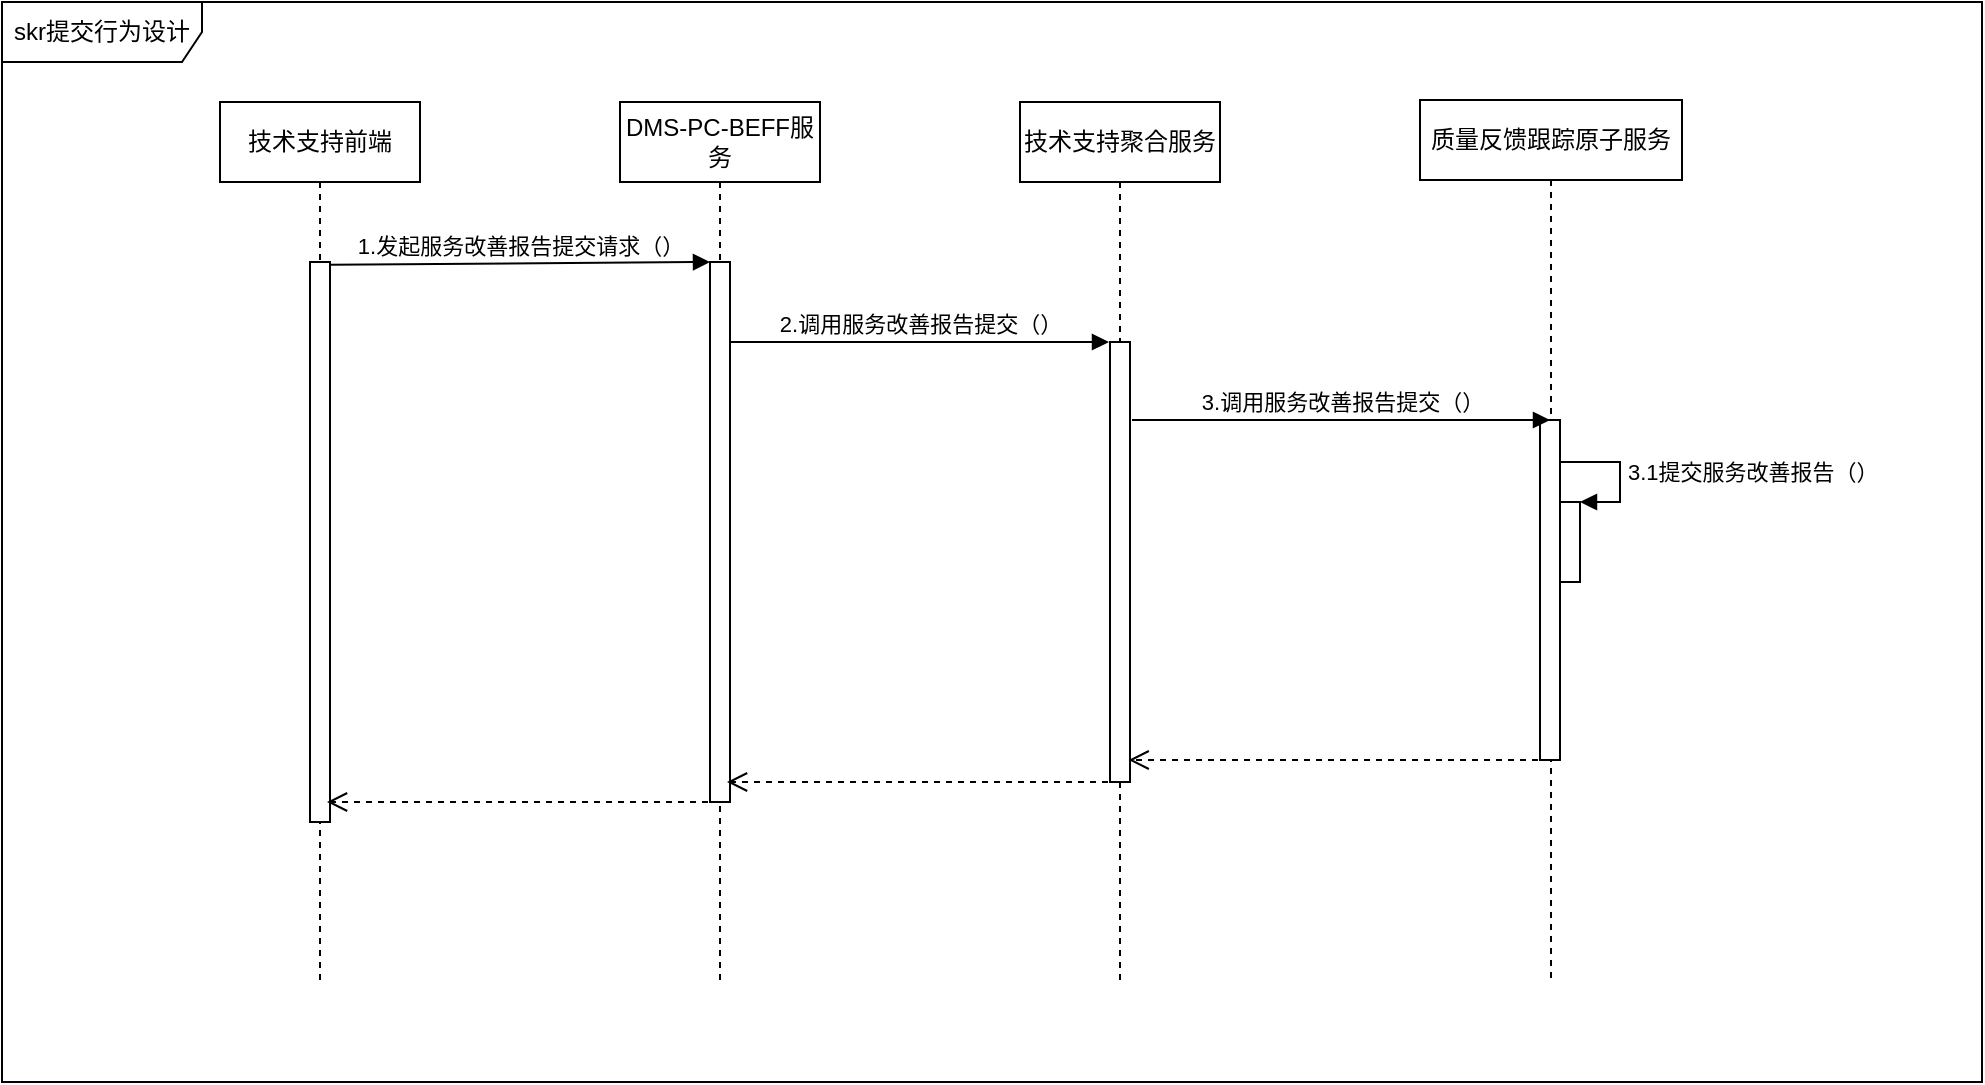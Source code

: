 <mxfile version="16.2.4" type="github" pages="5">
  <diagram id="TrSOcgq1P8zjbeBmHI5Y" name="第 1 页">
    <mxGraphModel dx="1597" dy="943" grid="1" gridSize="10" guides="1" tooltips="1" connect="1" arrows="1" fold="1" page="1" pageScale="1" pageWidth="827" pageHeight="1169" math="0" shadow="0">
      <root>
        <mxCell id="0" />
        <mxCell id="1" parent="0" />
        <mxCell id="y9LRkIkVJuertMiDrjGQ-1" value="技术支持前端" style="shape=umlLifeline;perimeter=lifelinePerimeter;whiteSpace=wrap;html=1;container=1;collapsible=0;recursiveResize=0;outlineConnect=0;" vertex="1" parent="1">
          <mxGeometry x="339" y="151" width="100" height="440" as="geometry" />
        </mxCell>
        <mxCell id="y9LRkIkVJuertMiDrjGQ-2" value="" style="html=1;points=[];perimeter=orthogonalPerimeter;" vertex="1" parent="y9LRkIkVJuertMiDrjGQ-1">
          <mxGeometry x="45" y="80" width="10" height="280" as="geometry" />
        </mxCell>
        <mxCell id="y9LRkIkVJuertMiDrjGQ-3" value="DMS-PC-BEFF服务" style="shape=umlLifeline;perimeter=lifelinePerimeter;whiteSpace=wrap;html=1;container=1;collapsible=0;recursiveResize=0;outlineConnect=0;" vertex="1" parent="1">
          <mxGeometry x="539" y="151" width="100" height="440" as="geometry" />
        </mxCell>
        <mxCell id="y9LRkIkVJuertMiDrjGQ-4" value="" style="html=1;points=[];perimeter=orthogonalPerimeter;" vertex="1" parent="y9LRkIkVJuertMiDrjGQ-3">
          <mxGeometry x="45" y="80" width="10" height="270" as="geometry" />
        </mxCell>
        <mxCell id="y9LRkIkVJuertMiDrjGQ-5" value="2.调用服务改善报告提交（）" style="html=1;verticalAlign=bottom;endArrow=block;rounded=0;" edge="1" parent="y9LRkIkVJuertMiDrjGQ-3">
          <mxGeometry width="80" relative="1" as="geometry">
            <mxPoint x="55" y="120" as="sourcePoint" />
            <mxPoint x="244.5" y="120" as="targetPoint" />
          </mxGeometry>
        </mxCell>
        <mxCell id="y9LRkIkVJuertMiDrjGQ-6" value="技术支持聚合服务" style="shape=umlLifeline;perimeter=lifelinePerimeter;whiteSpace=wrap;html=1;container=1;collapsible=0;recursiveResize=0;outlineConnect=0;" vertex="1" parent="1">
          <mxGeometry x="739" y="151" width="100" height="440" as="geometry" />
        </mxCell>
        <mxCell id="y9LRkIkVJuertMiDrjGQ-7" value="" style="html=1;points=[];perimeter=orthogonalPerimeter;" vertex="1" parent="y9LRkIkVJuertMiDrjGQ-6">
          <mxGeometry x="45" y="120" width="10" height="220" as="geometry" />
        </mxCell>
        <mxCell id="y9LRkIkVJuertMiDrjGQ-8" value="质量反馈跟踪原子服务" style="shape=umlLifeline;perimeter=lifelinePerimeter;whiteSpace=wrap;html=1;container=1;collapsible=0;recursiveResize=0;outlineConnect=0;" vertex="1" parent="1">
          <mxGeometry x="939" y="150" width="131" height="441" as="geometry" />
        </mxCell>
        <mxCell id="y9LRkIkVJuertMiDrjGQ-9" value="" style="html=1;points=[];perimeter=orthogonalPerimeter;" vertex="1" parent="y9LRkIkVJuertMiDrjGQ-8">
          <mxGeometry x="60" y="160" width="10" height="170" as="geometry" />
        </mxCell>
        <mxCell id="y9LRkIkVJuertMiDrjGQ-10" value="" style="html=1;points=[];perimeter=orthogonalPerimeter;" vertex="1" parent="y9LRkIkVJuertMiDrjGQ-8">
          <mxGeometry x="70" y="201" width="10" height="40" as="geometry" />
        </mxCell>
        <mxCell id="y9LRkIkVJuertMiDrjGQ-11" value="3.1提交服务改善报告（）" style="edgeStyle=orthogonalEdgeStyle;html=1;align=left;spacingLeft=2;endArrow=block;rounded=0;entryX=1;entryY=0;" edge="1" parent="y9LRkIkVJuertMiDrjGQ-8" target="y9LRkIkVJuertMiDrjGQ-10">
          <mxGeometry relative="1" as="geometry">
            <mxPoint x="70" y="181" as="sourcePoint" />
            <Array as="points">
              <mxPoint x="100" y="181" />
            </Array>
          </mxGeometry>
        </mxCell>
        <mxCell id="y9LRkIkVJuertMiDrjGQ-12" value="3.调用服务改善报告提交（）" style="html=1;verticalAlign=bottom;endArrow=block;rounded=0;" edge="1" parent="y9LRkIkVJuertMiDrjGQ-8">
          <mxGeometry width="80" relative="1" as="geometry">
            <mxPoint x="-144" y="160" as="sourcePoint" />
            <mxPoint x="65" y="160" as="targetPoint" />
          </mxGeometry>
        </mxCell>
        <mxCell id="y9LRkIkVJuertMiDrjGQ-13" value="1.发起服务改善报告提交请求（）" style="html=1;verticalAlign=bottom;endArrow=block;rounded=0;exitX=1;exitY=0.005;exitDx=0;exitDy=0;exitPerimeter=0;entryX=0;entryY=0;entryDx=0;entryDy=0;entryPerimeter=0;" edge="1" parent="1" source="y9LRkIkVJuertMiDrjGQ-2" target="y9LRkIkVJuertMiDrjGQ-4">
          <mxGeometry width="80" relative="1" as="geometry">
            <mxPoint x="399" y="231" as="sourcePoint" />
            <mxPoint x="479" y="231" as="targetPoint" />
          </mxGeometry>
        </mxCell>
        <mxCell id="y9LRkIkVJuertMiDrjGQ-14" value="" style="html=1;verticalAlign=bottom;endArrow=open;dashed=1;endSize=8;rounded=0;" edge="1" parent="1">
          <mxGeometry relative="1" as="geometry">
            <mxPoint x="1004" y="480" as="sourcePoint" />
            <mxPoint x="793.324" y="480" as="targetPoint" />
          </mxGeometry>
        </mxCell>
        <mxCell id="y9LRkIkVJuertMiDrjGQ-15" value="" style="html=1;verticalAlign=bottom;endArrow=open;dashed=1;endSize=8;rounded=0;" edge="1" parent="1">
          <mxGeometry relative="1" as="geometry">
            <mxPoint x="783" y="491" as="sourcePoint" />
            <mxPoint x="592.5" y="491" as="targetPoint" />
          </mxGeometry>
        </mxCell>
        <mxCell id="y9LRkIkVJuertMiDrjGQ-16" value="" style="html=1;verticalAlign=bottom;endArrow=open;dashed=1;endSize=8;rounded=0;" edge="1" parent="1">
          <mxGeometry relative="1" as="geometry">
            <mxPoint x="583" y="501" as="sourcePoint" />
            <mxPoint x="392.5" y="501" as="targetPoint" />
          </mxGeometry>
        </mxCell>
        <mxCell id="y9LRkIkVJuertMiDrjGQ-33" value="skr提交行为设计" style="shape=umlFrame;whiteSpace=wrap;html=1;width=100;height=30;" vertex="1" parent="1">
          <mxGeometry x="230" y="101" width="990" height="540" as="geometry" />
        </mxCell>
      </root>
    </mxGraphModel>
  </diagram>
  <diagram name="skr聚合根设计" id="5BwiAaiVjhntde1D76YD">
    <mxGraphModel dx="1038" dy="613" grid="1" gridSize="10" guides="1" tooltips="1" connect="1" arrows="1" fold="1" page="1" pageScale="1" pageWidth="3300" pageHeight="4681" math="0" shadow="0">
      <root>
        <mxCell id="-Jd7vyAMfyjJsaXYtgSQ-0" />
        <mxCell id="-Jd7vyAMfyjJsaXYtgSQ-1" parent="-Jd7vyAMfyjJsaXYtgSQ-0" />
        <mxCell id="TLOllca4X_2cKeXK6NPu-2" value="skr" style="shape=table;startSize=30;container=1;collapsible=1;childLayout=tableLayout;fixedRows=1;rowLines=0;fontStyle=1;align=center;resizeLast=1;fillColor=#D0C96F;strokeColor=#b85450;" parent="-Jd7vyAMfyjJsaXYtgSQ-1" vertex="1">
          <mxGeometry x="535" y="720" width="170" height="210" as="geometry" />
        </mxCell>
        <mxCell id="TLOllca4X_2cKeXK6NPu-3" value="" style="shape=partialRectangle;collapsible=0;dropTarget=0;pointerEvents=0;fillColor=#D0C96F;top=0;left=0;bottom=1;right=0;points=[[0,0.5],[1,0.5]];portConstraint=eastwest;" parent="TLOllca4X_2cKeXK6NPu-2" vertex="1">
          <mxGeometry y="30" width="170" height="30" as="geometry" />
        </mxCell>
        <mxCell id="TLOllca4X_2cKeXK6NPu-4" value="PK" style="shape=partialRectangle;connectable=0;fillColor=#D0C96F;top=0;left=0;bottom=0;right=0;fontStyle=1;overflow=hidden;strokeColor=#b85450;" parent="TLOllca4X_2cKeXK6NPu-3" vertex="1">
          <mxGeometry width="30" height="30" as="geometry">
            <mxRectangle width="30" height="30" as="alternateBounds" />
          </mxGeometry>
        </mxCell>
        <mxCell id="TLOllca4X_2cKeXK6NPu-5" value="ID" style="shape=partialRectangle;connectable=0;fillColor=#D0C96F;top=0;left=0;bottom=0;right=0;align=left;spacingLeft=6;fontStyle=5;overflow=hidden;strokeColor=#b85450;" parent="TLOllca4X_2cKeXK6NPu-3" vertex="1">
          <mxGeometry x="30" width="140" height="30" as="geometry">
            <mxRectangle width="140" height="30" as="alternateBounds" />
          </mxGeometry>
        </mxCell>
        <mxCell id="TLOllca4X_2cKeXK6NPu-6" value="" style="shape=partialRectangle;collapsible=0;dropTarget=0;pointerEvents=0;fillColor=#D0C96F;top=0;left=0;bottom=0;right=0;points=[[0,0.5],[1,0.5]];portConstraint=eastwest;" parent="TLOllca4X_2cKeXK6NPu-2" vertex="1">
          <mxGeometry y="60" width="170" height="30" as="geometry" />
        </mxCell>
        <mxCell id="TLOllca4X_2cKeXK6NPu-7" value="" style="shape=partialRectangle;connectable=0;fillColor=#D0C96F;top=0;left=0;bottom=0;right=0;editable=1;overflow=hidden;strokeColor=#b85450;" parent="TLOllca4X_2cKeXK6NPu-6" vertex="1">
          <mxGeometry width="30" height="30" as="geometry">
            <mxRectangle width="30" height="30" as="alternateBounds" />
          </mxGeometry>
        </mxCell>
        <mxCell id="TLOllca4X_2cKeXK6NPu-8" value="经销店代码" style="shape=partialRectangle;connectable=0;fillColor=#D0C96F;top=0;left=0;bottom=0;right=0;align=left;spacingLeft=6;overflow=hidden;strokeColor=#b85450;" parent="TLOllca4X_2cKeXK6NPu-6" vertex="1">
          <mxGeometry x="30" width="140" height="30" as="geometry">
            <mxRectangle width="140" height="30" as="alternateBounds" />
          </mxGeometry>
        </mxCell>
        <mxCell id="TLOllca4X_2cKeXK6NPu-9" value="" style="shape=partialRectangle;collapsible=0;dropTarget=0;pointerEvents=0;fillColor=#D0C96F;top=0;left=0;bottom=0;right=0;points=[[0,0.5],[1,0.5]];portConstraint=eastwest;" parent="TLOllca4X_2cKeXK6NPu-2" vertex="1">
          <mxGeometry y="90" width="170" height="30" as="geometry" />
        </mxCell>
        <mxCell id="TLOllca4X_2cKeXK6NPu-10" value="" style="shape=partialRectangle;connectable=0;fillColor=#D0C96F;top=0;left=0;bottom=0;right=0;editable=1;overflow=hidden;strokeColor=#b85450;" parent="TLOllca4X_2cKeXK6NPu-9" vertex="1">
          <mxGeometry width="30" height="30" as="geometry">
            <mxRectangle width="30" height="30" as="alternateBounds" />
          </mxGeometry>
        </mxCell>
        <mxCell id="TLOllca4X_2cKeXK6NPu-11" value="担当" style="shape=partialRectangle;connectable=0;fillColor=#D0C96F;top=0;left=0;bottom=0;right=0;align=left;spacingLeft=6;overflow=hidden;strokeColor=#b85450;" parent="TLOllca4X_2cKeXK6NPu-9" vertex="1">
          <mxGeometry x="30" width="140" height="30" as="geometry">
            <mxRectangle width="140" height="30" as="alternateBounds" />
          </mxGeometry>
        </mxCell>
        <mxCell id="TLOllca4X_2cKeXK6NPu-12" value="" style="shape=partialRectangle;collapsible=0;dropTarget=0;pointerEvents=0;fillColor=#D0C96F;top=0;left=0;bottom=0;right=0;points=[[0,0.5],[1,0.5]];portConstraint=eastwest;" parent="TLOllca4X_2cKeXK6NPu-2" vertex="1">
          <mxGeometry y="120" width="170" height="30" as="geometry" />
        </mxCell>
        <mxCell id="TLOllca4X_2cKeXK6NPu-13" value="" style="shape=partialRectangle;connectable=0;fillColor=#D0C96F;top=0;left=0;bottom=0;right=0;editable=1;overflow=hidden;strokeColor=#b85450;" parent="TLOllca4X_2cKeXK6NPu-12" vertex="1">
          <mxGeometry width="30" height="30" as="geometry">
            <mxRectangle width="30" height="30" as="alternateBounds" />
          </mxGeometry>
        </mxCell>
        <mxCell id="TLOllca4X_2cKeXK6NPu-14" value="报告日期" style="shape=partialRectangle;connectable=0;fillColor=#D0C96F;top=0;left=0;bottom=0;right=0;align=left;spacingLeft=6;overflow=hidden;strokeColor=#b85450;" parent="TLOllca4X_2cKeXK6NPu-12" vertex="1">
          <mxGeometry x="30" width="140" height="30" as="geometry">
            <mxRectangle width="140" height="30" as="alternateBounds" />
          </mxGeometry>
        </mxCell>
        <mxCell id="TLOllca4X_2cKeXK6NPu-18" value="" style="shape=partialRectangle;collapsible=0;dropTarget=0;pointerEvents=0;fillColor=#D0C96F;top=0;left=0;bottom=0;right=0;points=[[0,0.5],[1,0.5]];portConstraint=eastwest;" parent="TLOllca4X_2cKeXK6NPu-2" vertex="1">
          <mxGeometry y="150" width="170" height="30" as="geometry" />
        </mxCell>
        <mxCell id="TLOllca4X_2cKeXK6NPu-19" value="" style="shape=partialRectangle;connectable=0;fillColor=#D0C96F;top=0;left=0;bottom=0;right=0;editable=1;overflow=hidden;strokeColor=#b85450;" parent="TLOllca4X_2cKeXK6NPu-18" vertex="1">
          <mxGeometry width="30" height="30" as="geometry">
            <mxRectangle width="30" height="30" as="alternateBounds" />
          </mxGeometry>
        </mxCell>
        <mxCell id="TLOllca4X_2cKeXK6NPu-20" value="车辆信息" style="shape=partialRectangle;connectable=0;fillColor=#D0C96F;top=0;left=0;bottom=0;right=0;align=left;spacingLeft=6;overflow=hidden;strokeColor=#b85450;" parent="TLOllca4X_2cKeXK6NPu-18" vertex="1">
          <mxGeometry x="30" width="140" height="30" as="geometry">
            <mxRectangle width="140" height="30" as="alternateBounds" />
          </mxGeometry>
        </mxCell>
        <mxCell id="TLOllca4X_2cKeXK6NPu-36" value="" style="shape=partialRectangle;collapsible=0;dropTarget=0;pointerEvents=0;fillColor=#D0C96F;top=0;left=0;bottom=0;right=0;points=[[0,0.5],[1,0.5]];portConstraint=eastwest;" parent="TLOllca4X_2cKeXK6NPu-2" vertex="1">
          <mxGeometry y="180" width="170" height="30" as="geometry" />
        </mxCell>
        <mxCell id="TLOllca4X_2cKeXK6NPu-37" value="" style="shape=partialRectangle;connectable=0;fillColor=#D0C96F;top=0;left=0;bottom=0;right=0;editable=1;overflow=hidden;strokeColor=#b85450;" parent="TLOllca4X_2cKeXK6NPu-36" vertex="1">
          <mxGeometry width="30" height="30" as="geometry">
            <mxRectangle width="30" height="30" as="alternateBounds" />
          </mxGeometry>
        </mxCell>
        <mxCell id="TLOllca4X_2cKeXK6NPu-38" value="标题" style="shape=partialRectangle;connectable=0;fillColor=#D0C96F;top=0;left=0;bottom=0;right=0;align=left;spacingLeft=6;overflow=hidden;strokeColor=#b85450;" parent="TLOllca4X_2cKeXK6NPu-36" vertex="1">
          <mxGeometry x="30" width="140" height="30" as="geometry">
            <mxRectangle width="140" height="30" as="alternateBounds" />
          </mxGeometry>
        </mxCell>
        <mxCell id="TLOllca4X_2cKeXK6NPu-54" value="【共通】车辆信息" style="shape=table;startSize=30;container=1;collapsible=1;childLayout=tableLayout;fixedRows=1;rowLines=0;fontStyle=1;align=center;resizeLast=1;fillColor=#FFFA9E;strokeColor=#6c8ebf;" parent="-Jd7vyAMfyjJsaXYtgSQ-1" vertex="1">
          <mxGeometry x="220" y="720" width="180" height="240" as="geometry" />
        </mxCell>
        <mxCell id="TLOllca4X_2cKeXK6NPu-55" value="" style="shape=partialRectangle;collapsible=0;dropTarget=0;pointerEvents=0;fillColor=#FFFA9E;top=0;left=0;bottom=1;right=0;points=[[0,0.5],[1,0.5]];portConstraint=eastwest;" parent="TLOllca4X_2cKeXK6NPu-54" vertex="1">
          <mxGeometry y="30" width="180" height="30" as="geometry" />
        </mxCell>
        <mxCell id="TLOllca4X_2cKeXK6NPu-56" value="PK" style="shape=partialRectangle;connectable=0;fillColor=#FFFA9E;top=0;left=0;bottom=0;right=0;fontStyle=1;overflow=hidden;strokeColor=#6c8ebf;" parent="TLOllca4X_2cKeXK6NPu-55" vertex="1">
          <mxGeometry width="30" height="30" as="geometry">
            <mxRectangle width="30" height="30" as="alternateBounds" />
          </mxGeometry>
        </mxCell>
        <mxCell id="TLOllca4X_2cKeXK6NPu-57" value="ID" style="shape=partialRectangle;connectable=0;fillColor=#FFFA9E;top=0;left=0;bottom=0;right=0;align=left;spacingLeft=6;fontStyle=5;overflow=hidden;strokeColor=#6c8ebf;" parent="TLOllca4X_2cKeXK6NPu-55" vertex="1">
          <mxGeometry x="30" width="150" height="30" as="geometry">
            <mxRectangle width="150" height="30" as="alternateBounds" />
          </mxGeometry>
        </mxCell>
        <mxCell id="TLOllca4X_2cKeXK6NPu-58" value="" style="shape=partialRectangle;collapsible=0;dropTarget=0;pointerEvents=0;fillColor=#FFFA9E;top=0;left=0;bottom=0;right=0;points=[[0,0.5],[1,0.5]];portConstraint=eastwest;" parent="TLOllca4X_2cKeXK6NPu-54" vertex="1">
          <mxGeometry y="60" width="180" height="30" as="geometry" />
        </mxCell>
        <mxCell id="TLOllca4X_2cKeXK6NPu-59" value="" style="shape=partialRectangle;connectable=0;fillColor=#FFFA9E;top=0;left=0;bottom=0;right=0;editable=1;overflow=hidden;strokeColor=#6c8ebf;" parent="TLOllca4X_2cKeXK6NPu-58" vertex="1">
          <mxGeometry width="30" height="30" as="geometry">
            <mxRectangle width="30" height="30" as="alternateBounds" />
          </mxGeometry>
        </mxCell>
        <mxCell id="TLOllca4X_2cKeXK6NPu-60" value="VIN码" style="shape=partialRectangle;connectable=0;fillColor=#FFFA9E;top=0;left=0;bottom=0;right=0;align=left;spacingLeft=6;overflow=hidden;strokeColor=#6c8ebf;" parent="TLOllca4X_2cKeXK6NPu-58" vertex="1">
          <mxGeometry x="30" width="150" height="30" as="geometry">
            <mxRectangle width="150" height="30" as="alternateBounds" />
          </mxGeometry>
        </mxCell>
        <mxCell id="TLOllca4X_2cKeXK6NPu-73" value="" style="shape=partialRectangle;collapsible=0;dropTarget=0;pointerEvents=0;fillColor=#FFFA9E;top=0;left=0;bottom=0;right=0;points=[[0,0.5],[1,0.5]];portConstraint=eastwest;" parent="TLOllca4X_2cKeXK6NPu-54" vertex="1">
          <mxGeometry y="90" width="180" height="30" as="geometry" />
        </mxCell>
        <mxCell id="TLOllca4X_2cKeXK6NPu-74" value="" style="shape=partialRectangle;connectable=0;fillColor=#FFFA9E;top=0;left=0;bottom=0;right=0;editable=1;overflow=hidden;strokeColor=#6c8ebf;" parent="TLOllca4X_2cKeXK6NPu-73" vertex="1">
          <mxGeometry width="30" height="30" as="geometry">
            <mxRectangle width="30" height="30" as="alternateBounds" />
          </mxGeometry>
        </mxCell>
        <mxCell id="TLOllca4X_2cKeXK6NPu-75" value="车辆名称" style="shape=partialRectangle;connectable=0;fillColor=#FFFA9E;top=0;left=0;bottom=0;right=0;align=left;spacingLeft=6;overflow=hidden;strokeColor=#6c8ebf;" parent="TLOllca4X_2cKeXK6NPu-73" vertex="1">
          <mxGeometry x="30" width="150" height="30" as="geometry">
            <mxRectangle width="150" height="30" as="alternateBounds" />
          </mxGeometry>
        </mxCell>
        <mxCell id="TLOllca4X_2cKeXK6NPu-61" value="" style="shape=partialRectangle;collapsible=0;dropTarget=0;pointerEvents=0;fillColor=#FFFA9E;top=0;left=0;bottom=0;right=0;points=[[0,0.5],[1,0.5]];portConstraint=eastwest;" parent="TLOllca4X_2cKeXK6NPu-54" vertex="1">
          <mxGeometry y="120" width="180" height="30" as="geometry" />
        </mxCell>
        <mxCell id="TLOllca4X_2cKeXK6NPu-62" value="" style="shape=partialRectangle;connectable=0;fillColor=#FFFA9E;top=0;left=0;bottom=0;right=0;editable=1;overflow=hidden;strokeColor=#6c8ebf;" parent="TLOllca4X_2cKeXK6NPu-61" vertex="1">
          <mxGeometry width="30" height="30" as="geometry">
            <mxRectangle width="30" height="30" as="alternateBounds" />
          </mxGeometry>
        </mxCell>
        <mxCell id="TLOllca4X_2cKeXK6NPu-63" value="车型" style="shape=partialRectangle;connectable=0;fillColor=#FFFA9E;top=0;left=0;bottom=0;right=0;align=left;spacingLeft=6;overflow=hidden;strokeColor=#6c8ebf;" parent="TLOllca4X_2cKeXK6NPu-61" vertex="1">
          <mxGeometry x="30" width="150" height="30" as="geometry">
            <mxRectangle width="150" height="30" as="alternateBounds" />
          </mxGeometry>
        </mxCell>
        <mxCell id="TLOllca4X_2cKeXK6NPu-64" value="" style="shape=partialRectangle;collapsible=0;dropTarget=0;pointerEvents=0;fillColor=#FFFA9E;top=0;left=0;bottom=0;right=0;points=[[0,0.5],[1,0.5]];portConstraint=eastwest;" parent="TLOllca4X_2cKeXK6NPu-54" vertex="1">
          <mxGeometry y="150" width="180" height="30" as="geometry" />
        </mxCell>
        <mxCell id="TLOllca4X_2cKeXK6NPu-65" value="" style="shape=partialRectangle;connectable=0;fillColor=#FFFA9E;top=0;left=0;bottom=0;right=0;editable=1;overflow=hidden;strokeColor=#6c8ebf;" parent="TLOllca4X_2cKeXK6NPu-64" vertex="1">
          <mxGeometry width="30" height="30" as="geometry">
            <mxRectangle width="30" height="30" as="alternateBounds" />
          </mxGeometry>
        </mxCell>
        <mxCell id="TLOllca4X_2cKeXK6NPu-66" value="车型代码" style="shape=partialRectangle;connectable=0;fillColor=#FFFA9E;top=0;left=0;bottom=0;right=0;align=left;spacingLeft=6;overflow=hidden;strokeColor=#6c8ebf;" parent="TLOllca4X_2cKeXK6NPu-64" vertex="1">
          <mxGeometry x="30" width="150" height="30" as="geometry">
            <mxRectangle width="150" height="30" as="alternateBounds" />
          </mxGeometry>
        </mxCell>
        <mxCell id="TLOllca4X_2cKeXK6NPu-67" value="" style="shape=partialRectangle;collapsible=0;dropTarget=0;pointerEvents=0;fillColor=#FFFA9E;top=0;left=0;bottom=0;right=0;points=[[0,0.5],[1,0.5]];portConstraint=eastwest;" parent="TLOllca4X_2cKeXK6NPu-54" vertex="1">
          <mxGeometry y="180" width="180" height="30" as="geometry" />
        </mxCell>
        <mxCell id="TLOllca4X_2cKeXK6NPu-68" value="" style="shape=partialRectangle;connectable=0;fillColor=#FFFA9E;top=0;left=0;bottom=0;right=0;editable=1;overflow=hidden;strokeColor=#6c8ebf;" parent="TLOllca4X_2cKeXK6NPu-67" vertex="1">
          <mxGeometry width="30" height="30" as="geometry">
            <mxRectangle width="30" height="30" as="alternateBounds" />
          </mxGeometry>
        </mxCell>
        <mxCell id="TLOllca4X_2cKeXK6NPu-69" value="生产日期" style="shape=partialRectangle;connectable=0;fillColor=#FFFA9E;top=0;left=0;bottom=0;right=0;align=left;spacingLeft=6;overflow=hidden;strokeColor=#6c8ebf;" parent="TLOllca4X_2cKeXK6NPu-67" vertex="1">
          <mxGeometry x="30" width="150" height="30" as="geometry">
            <mxRectangle width="150" height="30" as="alternateBounds" />
          </mxGeometry>
        </mxCell>
        <mxCell id="TLOllca4X_2cKeXK6NPu-70" value="" style="shape=partialRectangle;collapsible=0;dropTarget=0;pointerEvents=0;fillColor=#FFFA9E;top=0;left=0;bottom=0;right=0;points=[[0,0.5],[1,0.5]];portConstraint=eastwest;" parent="TLOllca4X_2cKeXK6NPu-54" vertex="1">
          <mxGeometry y="210" width="180" height="30" as="geometry" />
        </mxCell>
        <mxCell id="TLOllca4X_2cKeXK6NPu-71" value="" style="shape=partialRectangle;connectable=0;fillColor=#FFFA9E;top=0;left=0;bottom=0;right=0;editable=1;overflow=hidden;strokeColor=#6c8ebf;" parent="TLOllca4X_2cKeXK6NPu-70" vertex="1">
          <mxGeometry width="30" height="30" as="geometry">
            <mxRectangle width="30" height="30" as="alternateBounds" />
          </mxGeometry>
        </mxCell>
        <mxCell id="TLOllca4X_2cKeXK6NPu-72" value="年代代码" style="shape=partialRectangle;connectable=0;fillColor=#FFFA9E;top=0;left=0;bottom=0;right=0;align=left;spacingLeft=6;overflow=hidden;strokeColor=#6c8ebf;" parent="TLOllca4X_2cKeXK6NPu-70" vertex="1">
          <mxGeometry x="30" width="150" height="30" as="geometry">
            <mxRectangle width="150" height="30" as="alternateBounds" />
          </mxGeometry>
        </mxCell>
        <mxCell id="TLOllca4X_2cKeXK6NPu-76" value="skr评价" style="shape=table;startSize=30;container=1;collapsible=1;childLayout=tableLayout;fixedRows=1;rowLines=0;fontStyle=1;align=center;resizeLast=1;fillColor=#D0C96F;strokeColor=#b85450;" parent="-Jd7vyAMfyjJsaXYtgSQ-1" vertex="1">
          <mxGeometry x="840" y="720" width="180" height="115" as="geometry" />
        </mxCell>
        <mxCell id="TLOllca4X_2cKeXK6NPu-77" value="" style="shape=partialRectangle;collapsible=0;dropTarget=0;pointerEvents=0;fillColor=#D0C96F;top=0;left=0;bottom=1;right=0;points=[[0,0.5],[1,0.5]];portConstraint=eastwest;" parent="TLOllca4X_2cKeXK6NPu-76" vertex="1">
          <mxGeometry y="30" width="180" height="30" as="geometry" />
        </mxCell>
        <mxCell id="TLOllca4X_2cKeXK6NPu-78" value="PK" style="shape=partialRectangle;connectable=0;fillColor=#D0C96F;top=0;left=0;bottom=0;right=0;fontStyle=1;overflow=hidden;strokeColor=#b85450;" parent="TLOllca4X_2cKeXK6NPu-77" vertex="1">
          <mxGeometry width="30" height="30" as="geometry">
            <mxRectangle width="30" height="30" as="alternateBounds" />
          </mxGeometry>
        </mxCell>
        <mxCell id="TLOllca4X_2cKeXK6NPu-79" value="ID" style="shape=partialRectangle;connectable=0;fillColor=#D0C96F;top=0;left=0;bottom=0;right=0;align=left;spacingLeft=6;fontStyle=5;overflow=hidden;strokeColor=#b85450;" parent="TLOllca4X_2cKeXK6NPu-77" vertex="1">
          <mxGeometry x="30" width="150" height="30" as="geometry">
            <mxRectangle width="150" height="30" as="alternateBounds" />
          </mxGeometry>
        </mxCell>
        <mxCell id="OXO-AGjDQIuk0UqCaN1q-0" value="" style="shape=partialRectangle;collapsible=0;dropTarget=0;pointerEvents=0;fillColor=#D0C96F;top=0;left=0;bottom=0;right=0;points=[[0,0.5],[1,0.5]];portConstraint=eastwest;" parent="TLOllca4X_2cKeXK6NPu-76" vertex="1">
          <mxGeometry y="60" width="180" height="30" as="geometry" />
        </mxCell>
        <mxCell id="OXO-AGjDQIuk0UqCaN1q-1" value="FK" style="shape=partialRectangle;connectable=0;fillColor=#D0C96F;top=0;left=0;bottom=0;right=0;fontStyle=0;overflow=hidden;strokeColor=#b85450;" parent="OXO-AGjDQIuk0UqCaN1q-0" vertex="1">
          <mxGeometry width="30" height="30" as="geometry">
            <mxRectangle width="30" height="30" as="alternateBounds" />
          </mxGeometry>
        </mxCell>
        <mxCell id="OXO-AGjDQIuk0UqCaN1q-2" value="skr管理ID" style="shape=partialRectangle;connectable=0;fillColor=#D0C96F;top=0;left=0;bottom=0;right=0;align=left;spacingLeft=6;fontStyle=0;overflow=hidden;strokeColor=#b85450;" parent="OXO-AGjDQIuk0UqCaN1q-0" vertex="1">
          <mxGeometry x="30" width="150" height="30" as="geometry">
            <mxRectangle width="150" height="30" as="alternateBounds" />
          </mxGeometry>
        </mxCell>
        <mxCell id="TLOllca4X_2cKeXK6NPu-86" value="" style="shape=partialRectangle;collapsible=0;dropTarget=0;pointerEvents=0;fillColor=#D0C96F;top=0;left=0;bottom=0;right=0;points=[[0,0.5],[1,0.5]];portConstraint=eastwest;" parent="TLOllca4X_2cKeXK6NPu-76" vertex="1">
          <mxGeometry y="90" width="180" height="25" as="geometry" />
        </mxCell>
        <mxCell id="TLOllca4X_2cKeXK6NPu-87" value="" style="shape=partialRectangle;connectable=0;fillColor=#D0C96F;top=0;left=0;bottom=0;right=0;editable=1;overflow=hidden;strokeColor=#b85450;" parent="TLOllca4X_2cKeXK6NPu-86" vertex="1">
          <mxGeometry width="30" height="25" as="geometry">
            <mxRectangle width="30" height="25" as="alternateBounds" />
          </mxGeometry>
        </mxCell>
        <mxCell id="TLOllca4X_2cKeXK6NPu-88" value="等级评价" style="shape=partialRectangle;connectable=0;fillColor=#D0C96F;top=0;left=0;bottom=0;right=0;align=left;spacingLeft=6;overflow=hidden;strokeColor=#b85450;" parent="TLOllca4X_2cKeXK6NPu-86" vertex="1">
          <mxGeometry x="30" width="150" height="25" as="geometry">
            <mxRectangle width="150" height="25" as="alternateBounds" />
          </mxGeometry>
        </mxCell>
        <mxCell id="9-1ZYpqubb55ALp7Nfj2-0" value="" style="endArrow=open;html=1;endSize=12;startArrow=diamondThin;startSize=14;startFill=0;edgeStyle=orthogonalEdgeStyle;align=left;verticalAlign=bottom;rounded=0;exitX=0;exitY=0.5;exitDx=0;exitDy=0;entryX=1;entryY=0.5;entryDx=0;entryDy=0;" parent="-Jd7vyAMfyjJsaXYtgSQ-1" source="TLOllca4X_2cKeXK6NPu-18" target="TLOllca4X_2cKeXK6NPu-58" edge="1">
          <mxGeometry x="-1" y="3" relative="1" as="geometry">
            <mxPoint x="220" y="1070" as="sourcePoint" />
            <mxPoint x="380" y="1070" as="targetPoint" />
          </mxGeometry>
        </mxCell>
        <mxCell id="GLfcdRq7hHhKy1tgJzma-0" value="" style="edgeStyle=entityRelationEdgeStyle;fontSize=12;html=1;endArrow=ERoneToMany;rounded=0;exitX=1;exitY=0.5;exitDx=0;exitDy=0;entryX=0;entryY=0.5;entryDx=0;entryDy=0;" parent="-Jd7vyAMfyjJsaXYtgSQ-1" source="TLOllca4X_2cKeXK6NPu-3" target="OXO-AGjDQIuk0UqCaN1q-0" edge="1">
          <mxGeometry width="100" height="100" relative="1" as="geometry">
            <mxPoint x="780" y="1050" as="sourcePoint" />
            <mxPoint x="880" y="950" as="targetPoint" />
          </mxGeometry>
        </mxCell>
      </root>
    </mxGraphModel>
  </diagram>
  <diagram name="skr时序图" id="MSPZWGJevCSYTT39VmB_">
    <mxGraphModel dx="1221" dy="721" grid="1" gridSize="10" guides="1" tooltips="1" connect="1" arrows="1" fold="1" page="1" pageScale="1" pageWidth="3300" pageHeight="4681" math="0" shadow="0">
      <root>
        <mxCell id="nMQyGNRqzd0hYEF32yeD-0" />
        <mxCell id="nMQyGNRqzd0hYEF32yeD-1" parent="nMQyGNRqzd0hYEF32yeD-0" />
        <mxCell id="CYmcqTmEEpYMZkpkXATh-0" value="技术支持前端" style="shape=umlLifeline;perimeter=lifelinePerimeter;whiteSpace=wrap;html=1;container=1;collapsible=0;recursiveResize=0;outlineConnect=0;" parent="nMQyGNRqzd0hYEF32yeD-1" vertex="1">
          <mxGeometry x="390" y="180" width="100" height="350" as="geometry" />
        </mxCell>
        <mxCell id="CYmcqTmEEpYMZkpkXATh-5" value="" style="html=1;points=[];perimeter=orthogonalPerimeter;" parent="CYmcqTmEEpYMZkpkXATh-0" vertex="1">
          <mxGeometry x="45" y="100" width="10" height="80" as="geometry" />
        </mxCell>
        <mxCell id="CYmcqTmEEpYMZkpkXATh-1" value="技术支持模块" style="shape=umlLifeline;perimeter=lifelinePerimeter;whiteSpace=wrap;html=1;container=1;collapsible=0;recursiveResize=0;outlineConnect=0;" parent="nMQyGNRqzd0hYEF32yeD-1" vertex="1">
          <mxGeometry x="670" y="180" width="100" height="350" as="geometry" />
        </mxCell>
        <mxCell id="CYmcqTmEEpYMZkpkXATh-6" value="" style="html=1;points=[];perimeter=orthogonalPerimeter;" parent="CYmcqTmEEpYMZkpkXATh-1" vertex="1">
          <mxGeometry x="55" y="130" width="10" height="40" as="geometry" />
        </mxCell>
        <mxCell id="CYmcqTmEEpYMZkpkXATh-7" value="1.1更新为待评价()" style="edgeStyle=orthogonalEdgeStyle;html=1;align=left;spacingLeft=2;endArrow=block;rounded=0;entryX=1;entryY=0;exitX=1;exitY=0.125;exitDx=0;exitDy=0;exitPerimeter=0;" parent="CYmcqTmEEpYMZkpkXATh-1" target="CYmcqTmEEpYMZkpkXATh-6" edge="1">
          <mxGeometry relative="1" as="geometry">
            <mxPoint x="56" y="110" as="sourcePoint" />
            <Array as="points">
              <mxPoint x="91" y="110" />
              <mxPoint x="91" y="130" />
            </Array>
          </mxGeometry>
        </mxCell>
        <mxCell id="IFVuN8uy4ySf2YurCmHS-0" value="" style="html=1;points=[];perimeter=orthogonalPerimeter;" parent="CYmcqTmEEpYMZkpkXATh-1" vertex="1">
          <mxGeometry x="45" y="100" width="10" height="80" as="geometry" />
        </mxCell>
        <mxCell id="IFVuN8uy4ySf2YurCmHS-1" value="" style="html=1;verticalAlign=bottom;endArrow=open;dashed=1;endSize=8;rounded=0;" parent="CYmcqTmEEpYMZkpkXATh-1" edge="1">
          <mxGeometry relative="1" as="geometry">
            <mxPoint x="45" y="180" as="sourcePoint" />
            <mxPoint x="-230.452" y="180" as="targetPoint" />
          </mxGeometry>
        </mxCell>
        <mxCell id="CYmcqTmEEpYMZkpkXATh-3" value="1.经销商提交申请服务改善报告()" style="html=1;verticalAlign=bottom;endArrow=block;entryX=0;entryY=0;rounded=0;exitX=0.994;exitY=-0.002;exitDx=0;exitDy=0;exitPerimeter=0;" parent="nMQyGNRqzd0hYEF32yeD-1" source="CYmcqTmEEpYMZkpkXATh-5" edge="1">
          <mxGeometry relative="1" as="geometry">
            <mxPoint x="450" y="280" as="sourcePoint" />
            <mxPoint x="716" y="280.0" as="targetPoint" />
          </mxGeometry>
        </mxCell>
        <mxCell id="deZPQ0ZPO2svtBgy__3--0" value="" style="html=1;points=[];perimeter=orthogonalPerimeter;" vertex="1" parent="nMQyGNRqzd0hYEF32yeD-1">
          <mxGeometry x="435" y="420" width="10" height="80" as="geometry" />
        </mxCell>
        <mxCell id="deZPQ0ZPO2svtBgy__3--1" value="" style="html=1;points=[];perimeter=orthogonalPerimeter;" vertex="1" parent="nMQyGNRqzd0hYEF32yeD-1">
          <mxGeometry x="716" y="420" width="10" height="80" as="geometry" />
        </mxCell>
        <mxCell id="deZPQ0ZPO2svtBgy__3--2" value="" style="html=1;points=[];perimeter=orthogonalPerimeter;" vertex="1" parent="nMQyGNRqzd0hYEF32yeD-1">
          <mxGeometry x="726" y="450" width="10" height="40" as="geometry" />
        </mxCell>
        <mxCell id="deZPQ0ZPO2svtBgy__3--3" value="2.1更新为已评价()" style="edgeStyle=orthogonalEdgeStyle;html=1;align=left;spacingLeft=2;endArrow=block;rounded=0;entryX=1;entryY=0;exitX=1;exitY=0.125;exitDx=0;exitDy=0;exitPerimeter=0;" edge="1" parent="nMQyGNRqzd0hYEF32yeD-1" source="deZPQ0ZPO2svtBgy__3--1" target="deZPQ0ZPO2svtBgy__3--2">
          <mxGeometry relative="1" as="geometry">
            <mxPoint x="51" y="-250" as="sourcePoint" />
            <Array as="points">
              <mxPoint x="761" y="430" />
              <mxPoint x="761" y="450" />
            </Array>
          </mxGeometry>
        </mxCell>
        <mxCell id="deZPQ0ZPO2svtBgy__3--4" value="2.FTE评价服务改善报告()" style="html=1;verticalAlign=bottom;endArrow=block;entryX=0;entryY=0;rounded=0;exitX=0.994;exitY=-0.002;exitDx=0;exitDy=0;exitPerimeter=0;" edge="1" parent="nMQyGNRqzd0hYEF32yeD-1" source="deZPQ0ZPO2svtBgy__3--0" target="deZPQ0ZPO2svtBgy__3--1">
          <mxGeometry x="-0.002" relative="1" as="geometry">
            <mxPoint x="450" y="420" as="sourcePoint" />
            <mxPoint as="offset" />
          </mxGeometry>
        </mxCell>
        <mxCell id="deZPQ0ZPO2svtBgy__3--5" value="" style="html=1;verticalAlign=bottom;endArrow=open;dashed=1;endSize=8;rounded=0;entryX=0.994;entryY=1.005;entryDx=0;entryDy=0;entryPerimeter=0;" edge="1" parent="nMQyGNRqzd0hYEF32yeD-1" target="deZPQ0ZPO2svtBgy__3--0">
          <mxGeometry relative="1" as="geometry">
            <mxPoint x="640" y="496" as="targetPoint" />
            <mxPoint x="710" y="500" as="sourcePoint" />
          </mxGeometry>
        </mxCell>
        <mxCell id="deZPQ0ZPO2svtBgy__3--25" value="可直接保存为待提交，也可直接提交为待评价" style="shape=note;whiteSpace=wrap;html=1;backgroundOutline=1;darkOpacity=0.05;size=8;fillColor=#f8cecc;strokeColor=#b85450;" vertex="1" parent="nMQyGNRqzd0hYEF32yeD-1">
          <mxGeometry x="770" y="320" width="130" height="30" as="geometry" />
        </mxCell>
        <mxCell id="deZPQ0ZPO2svtBgy__3--26" value="" style="endArrow=none;dashed=1;html=1;rounded=0;entryX=0;entryY=0.5;entryDx=0;entryDy=0;entryPerimeter=0;exitX=0.98;exitY=0.304;exitDx=0;exitDy=0;exitPerimeter=0;" edge="1" parent="nMQyGNRqzd0hYEF32yeD-1" source="CYmcqTmEEpYMZkpkXATh-6" target="deZPQ0ZPO2svtBgy__3--25">
          <mxGeometry width="50" height="50" relative="1" as="geometry">
            <mxPoint x="690" y="400" as="sourcePoint" />
            <mxPoint x="740" y="350" as="targetPoint" />
          </mxGeometry>
        </mxCell>
        <mxCell id="deZPQ0ZPO2svtBgy__3--27" value="SKR时序图" style="shape=umlFrame;whiteSpace=wrap;html=1;width=70;height=15;" vertex="1" parent="nMQyGNRqzd0hYEF32yeD-1">
          <mxGeometry x="340" y="160" width="560" height="370" as="geometry" />
        </mxCell>
      </root>
    </mxGraphModel>
  </diagram>
  <diagram name="事件设计" id="ZQ_M2WJHBusWCOhHQ8H2">
    <mxGraphModel dx="1221" dy="721" grid="1" gridSize="10" guides="1" tooltips="1" connect="1" arrows="1" fold="1" page="1" pageScale="1" pageWidth="3300" pageHeight="4681" math="0" shadow="0">
      <root>
        <mxCell id="nFZOdpBm77N4jgitGjQz-0" />
        <mxCell id="nFZOdpBm77N4jgitGjQz-1" parent="nFZOdpBm77N4jgitGjQz-0" />
        <mxCell id="L5BT4rQLzP3vLzDiIXi7-7" value="" style="rounded=0;whiteSpace=wrap;html=1;dashed=1;fillColor=#d5e8d4;strokeColor=#82b366;" parent="nFZOdpBm77N4jgitGjQz-1" vertex="1">
          <mxGeometry x="255" y="207" width="785" height="230" as="geometry" />
        </mxCell>
        <mxCell id="L5BT4rQLzP3vLzDiIXi7-9" value="待提交" style="rounded=0;whiteSpace=wrap;html=1;" parent="nFZOdpBm77N4jgitGjQz-1" vertex="1">
          <mxGeometry x="410" y="300" width="120" height="60" as="geometry" />
        </mxCell>
        <mxCell id="L5BT4rQLzP3vLzDiIXi7-11" value="待评价" style="rounded=0;whiteSpace=wrap;html=1;" parent="nFZOdpBm77N4jgitGjQz-1" vertex="1">
          <mxGeometry x="660" y="300" width="120" height="60" as="geometry" />
        </mxCell>
        <mxCell id="L5BT4rQLzP3vLzDiIXi7-12" value="保存" style="html=1;verticalAlign=bottom;endArrow=block;rounded=0;entryX=0;entryY=0.5;entryDx=0;entryDy=0;exitX=0.001;exitY=0.534;exitDx=0;exitDy=0;exitPerimeter=0;" parent="nFZOdpBm77N4jgitGjQz-1" edge="1" source="L5BT4rQLzP3vLzDiIXi7-7">
          <mxGeometry x="-0.067" y="-10" width="80" relative="1" as="geometry">
            <mxPoint x="260" y="330" as="sourcePoint" />
            <mxPoint x="410" y="330" as="targetPoint" />
            <mxPoint as="offset" />
          </mxGeometry>
        </mxCell>
        <mxCell id="cm5n7gn1L0gaZMBjaX92-0" value="提交" style="html=1;verticalAlign=bottom;endArrow=block;rounded=0;entryX=0;entryY=0.5;entryDx=0;entryDy=0;" parent="nFZOdpBm77N4jgitGjQz-1" source="L5BT4rQLzP3vLzDiIXi7-9" target="L5BT4rQLzP3vLzDiIXi7-11" edge="1">
          <mxGeometry x="0.077" y="-10" width="80" relative="1" as="geometry">
            <mxPoint x="530" y="330" as="sourcePoint" />
            <mxPoint x="610" y="330" as="targetPoint" />
            <mxPoint as="offset" />
          </mxGeometry>
        </mxCell>
        <mxCell id="CK_J188c_vr2jGaLUtWj-0" value="SKR状态迁移" style="text;html=1;strokeColor=none;fillColor=none;align=center;verticalAlign=middle;whiteSpace=wrap;rounded=0;" parent="nFZOdpBm77N4jgitGjQz-1" vertex="1">
          <mxGeometry x="250" y="207" width="100" height="30" as="geometry" />
        </mxCell>
        <mxCell id="9qvM9SpE4d8n94hiWB6h-0" value="已评价" style="rounded=0;whiteSpace=wrap;html=1;" vertex="1" parent="nFZOdpBm77N4jgitGjQz-1">
          <mxGeometry x="910" y="300" width="120" height="60" as="geometry" />
        </mxCell>
        <mxCell id="9qvM9SpE4d8n94hiWB6h-1" value="评价" style="html=1;verticalAlign=bottom;endArrow=block;rounded=0;entryX=0;entryY=0.5;entryDx=0;entryDy=0;" edge="1" parent="nFZOdpBm77N4jgitGjQz-1">
          <mxGeometry x="0.077" y="-10" width="80" relative="1" as="geometry">
            <mxPoint x="780" y="329.5" as="sourcePoint" />
            <mxPoint x="910" y="329.5" as="targetPoint" />
            <mxPoint as="offset" />
          </mxGeometry>
        </mxCell>
        <mxCell id="9qvM9SpE4d8n94hiWB6h-2" value="" style="curved=1;endArrow=classic;html=1;rounded=0;entryX=0.5;entryY=0;entryDx=0;entryDy=0;exitX=0.001;exitY=0.535;exitDx=0;exitDy=0;exitPerimeter=0;" edge="1" parent="nFZOdpBm77N4jgitGjQz-1" source="L5BT4rQLzP3vLzDiIXi7-7" target="L5BT4rQLzP3vLzDiIXi7-11">
          <mxGeometry width="50" height="50" relative="1" as="geometry">
            <mxPoint x="260" y="330" as="sourcePoint" />
            <mxPoint x="520" y="300" as="targetPoint" />
            <Array as="points">
              <mxPoint x="410" y="250" />
              <mxPoint x="690" y="250" />
            </Array>
          </mxGeometry>
        </mxCell>
        <mxCell id="9qvM9SpE4d8n94hiWB6h-3" value="提交" style="edgeLabel;html=1;align=center;verticalAlign=middle;resizable=0;points=[];" vertex="1" connectable="0" parent="9qvM9SpE4d8n94hiWB6h-2">
          <mxGeometry x="-0.156" y="-10" relative="1" as="geometry">
            <mxPoint as="offset" />
          </mxGeometry>
        </mxCell>
      </root>
    </mxGraphModel>
  </diagram>
  <diagram id="0ChmfafkNTa2UhPVmzKm" name="SKR行为图-评分">
    <mxGraphModel dx="1038" dy="613" grid="1" gridSize="10" guides="1" tooltips="1" connect="1" arrows="1" fold="1" page="1" pageScale="1" pageWidth="827" pageHeight="1169" math="0" shadow="0">
      <root>
        <mxCell id="pGLU1AuZmp_0xCq2DvL2-0" />
        <mxCell id="pGLU1AuZmp_0xCq2DvL2-1" parent="pGLU1AuZmp_0xCq2DvL2-0" />
        <mxCell id="pGLU1AuZmp_0xCq2DvL2-2" value="技术支持前端" style="shape=umlLifeline;perimeter=lifelinePerimeter;whiteSpace=wrap;html=1;container=1;collapsible=0;recursiveResize=0;outlineConnect=0;" vertex="1" parent="pGLU1AuZmp_0xCq2DvL2-1">
          <mxGeometry x="296" y="780" width="100" height="460" as="geometry" />
        </mxCell>
        <mxCell id="pGLU1AuZmp_0xCq2DvL2-3" value="" style="html=1;points=[];perimeter=orthogonalPerimeter;" vertex="1" parent="pGLU1AuZmp_0xCq2DvL2-2">
          <mxGeometry x="45" y="80" width="10" height="280" as="geometry" />
        </mxCell>
        <mxCell id="pGLU1AuZmp_0xCq2DvL2-4" value="DMS-PC-BEFF服务" style="shape=umlLifeline;perimeter=lifelinePerimeter;whiteSpace=wrap;html=1;container=1;collapsible=0;recursiveResize=0;outlineConnect=0;size=40;" vertex="1" parent="pGLU1AuZmp_0xCq2DvL2-1">
          <mxGeometry x="496" y="780" width="100" height="460" as="geometry" />
        </mxCell>
        <mxCell id="pGLU1AuZmp_0xCq2DvL2-5" value="" style="html=1;points=[];perimeter=orthogonalPerimeter;" vertex="1" parent="pGLU1AuZmp_0xCq2DvL2-4">
          <mxGeometry x="45" y="80" width="10" height="270" as="geometry" />
        </mxCell>
        <mxCell id="pGLU1AuZmp_0xCq2DvL2-6" value="2.调用服务改善报告评价（）" style="html=1;verticalAlign=bottom;endArrow=block;rounded=0;" edge="1" parent="pGLU1AuZmp_0xCq2DvL2-4">
          <mxGeometry width="80" relative="1" as="geometry">
            <mxPoint x="55" y="120" as="sourcePoint" />
            <mxPoint x="244.5" y="120" as="targetPoint" />
          </mxGeometry>
        </mxCell>
        <mxCell id="pGLU1AuZmp_0xCq2DvL2-7" value="技术支持聚合服务" style="shape=umlLifeline;perimeter=lifelinePerimeter;whiteSpace=wrap;html=1;container=1;collapsible=0;recursiveResize=0;outlineConnect=0;" vertex="1" parent="pGLU1AuZmp_0xCq2DvL2-1">
          <mxGeometry x="696" y="780" width="100" height="460" as="geometry" />
        </mxCell>
        <mxCell id="pGLU1AuZmp_0xCq2DvL2-8" value="" style="html=1;points=[];perimeter=orthogonalPerimeter;" vertex="1" parent="pGLU1AuZmp_0xCq2DvL2-7">
          <mxGeometry x="45" y="120" width="10" height="220" as="geometry" />
        </mxCell>
        <mxCell id="pGLU1AuZmp_0xCq2DvL2-9" value="3.调用服务改善报告评价（）" style="html=1;verticalAlign=bottom;endArrow=block;rounded=0;entryX=-0.4;entryY=0;entryDx=0;entryDy=0;entryPerimeter=0;" edge="1" parent="pGLU1AuZmp_0xCq2DvL2-7" source="pGLU1AuZmp_0xCq2DvL2-8">
          <mxGeometry width="80" relative="1" as="geometry">
            <mxPoint x="63" y="160" as="sourcePoint" />
            <mxPoint x="263" y="160" as="targetPoint" />
          </mxGeometry>
        </mxCell>
        <mxCell id="pGLU1AuZmp_0xCq2DvL2-10" value="质量反馈跟踪原子服务" style="shape=umlLifeline;perimeter=lifelinePerimeter;whiteSpace=wrap;html=1;container=1;collapsible=0;recursiveResize=0;outlineConnect=0;" vertex="1" parent="pGLU1AuZmp_0xCq2DvL2-1">
          <mxGeometry x="896" y="780" width="130" height="460" as="geometry" />
        </mxCell>
        <mxCell id="pGLU1AuZmp_0xCq2DvL2-11" value="" style="html=1;points=[];perimeter=orthogonalPerimeter;" vertex="1" parent="pGLU1AuZmp_0xCq2DvL2-10">
          <mxGeometry x="60" y="160" width="10" height="160" as="geometry" />
        </mxCell>
        <mxCell id="pGLU1AuZmp_0xCq2DvL2-12" value="" style="html=1;points=[];perimeter=orthogonalPerimeter;" vertex="1" parent="pGLU1AuZmp_0xCq2DvL2-10">
          <mxGeometry x="70" y="200" width="10" height="40" as="geometry" />
        </mxCell>
        <mxCell id="pGLU1AuZmp_0xCq2DvL2-13" value="3.1服务改善报告已评价（）" style="edgeStyle=orthogonalEdgeStyle;html=1;align=left;spacingLeft=2;endArrow=block;rounded=0;entryX=1;entryY=0;" edge="1" parent="pGLU1AuZmp_0xCq2DvL2-10" target="pGLU1AuZmp_0xCq2DvL2-12">
          <mxGeometry x="-0.114" y="5" relative="1" as="geometry">
            <mxPoint x="70" y="180" as="sourcePoint" />
            <Array as="points">
              <mxPoint x="100" y="180" />
            </Array>
            <mxPoint as="offset" />
          </mxGeometry>
        </mxCell>
        <mxCell id="pGLU1AuZmp_0xCq2DvL2-14" value="1.发起服务改善报告评价请求（）" style="html=1;verticalAlign=bottom;endArrow=block;rounded=0;exitX=1;exitY=0.001;exitDx=0;exitDy=0;exitPerimeter=0;entryX=0;entryY=0;entryDx=0;entryDy=0;entryPerimeter=0;" edge="1" parent="pGLU1AuZmp_0xCq2DvL2-1" source="pGLU1AuZmp_0xCq2DvL2-3" target="pGLU1AuZmp_0xCq2DvL2-5">
          <mxGeometry x="-0.063" y="1" width="80" relative="1" as="geometry">
            <mxPoint x="356" y="860" as="sourcePoint" />
            <mxPoint x="436" y="860" as="targetPoint" />
            <mxPoint as="offset" />
          </mxGeometry>
        </mxCell>
        <mxCell id="pGLU1AuZmp_0xCq2DvL2-15" value="" style="html=1;verticalAlign=bottom;endArrow=open;dashed=1;endSize=8;rounded=0;exitX=-0.2;exitY=1;exitDx=0;exitDy=0;exitPerimeter=0;" edge="1" parent="pGLU1AuZmp_0xCq2DvL2-1" source="pGLU1AuZmp_0xCq2DvL2-11">
          <mxGeometry relative="1" as="geometry">
            <mxPoint x="940" y="1100" as="sourcePoint" />
            <mxPoint x="749.324" y="1100" as="targetPoint" />
          </mxGeometry>
        </mxCell>
        <mxCell id="pGLU1AuZmp_0xCq2DvL2-16" value="" style="html=1;verticalAlign=bottom;endArrow=open;dashed=1;endSize=8;rounded=0;" edge="1" parent="pGLU1AuZmp_0xCq2DvL2-1">
          <mxGeometry relative="1" as="geometry">
            <mxPoint x="740" y="1120" as="sourcePoint" />
            <mxPoint x="549.5" y="1120" as="targetPoint" />
          </mxGeometry>
        </mxCell>
        <mxCell id="pGLU1AuZmp_0xCq2DvL2-17" value="" style="html=1;verticalAlign=bottom;endArrow=open;dashed=1;endSize=8;rounded=0;" edge="1" parent="pGLU1AuZmp_0xCq2DvL2-1">
          <mxGeometry relative="1" as="geometry">
            <mxPoint x="540" y="1130" as="sourcePoint" />
            <mxPoint x="349.5" y="1130" as="targetPoint" />
          </mxGeometry>
        </mxCell>
        <mxCell id="pGLU1AuZmp_0xCq2DvL2-18" value="skr评价行为设计" style="shape=umlFrame;whiteSpace=wrap;html=1;width=99;height=30;" vertex="1" parent="pGLU1AuZmp_0xCq2DvL2-1">
          <mxGeometry x="230" y="720" width="989" height="540" as="geometry" />
        </mxCell>
      </root>
    </mxGraphModel>
  </diagram>
</mxfile>
